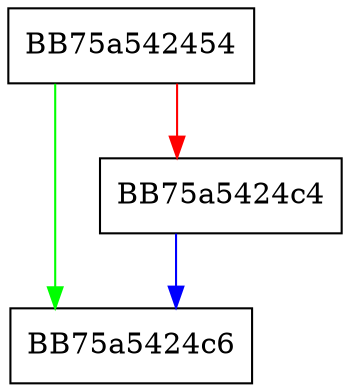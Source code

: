 digraph EtwEnumerator {
  node [shape="box"];
  graph [splines=ortho];
  BB75a542454 -> BB75a5424c6 [color="green"];
  BB75a542454 -> BB75a5424c4 [color="red"];
  BB75a5424c4 -> BB75a5424c6 [color="blue"];
}